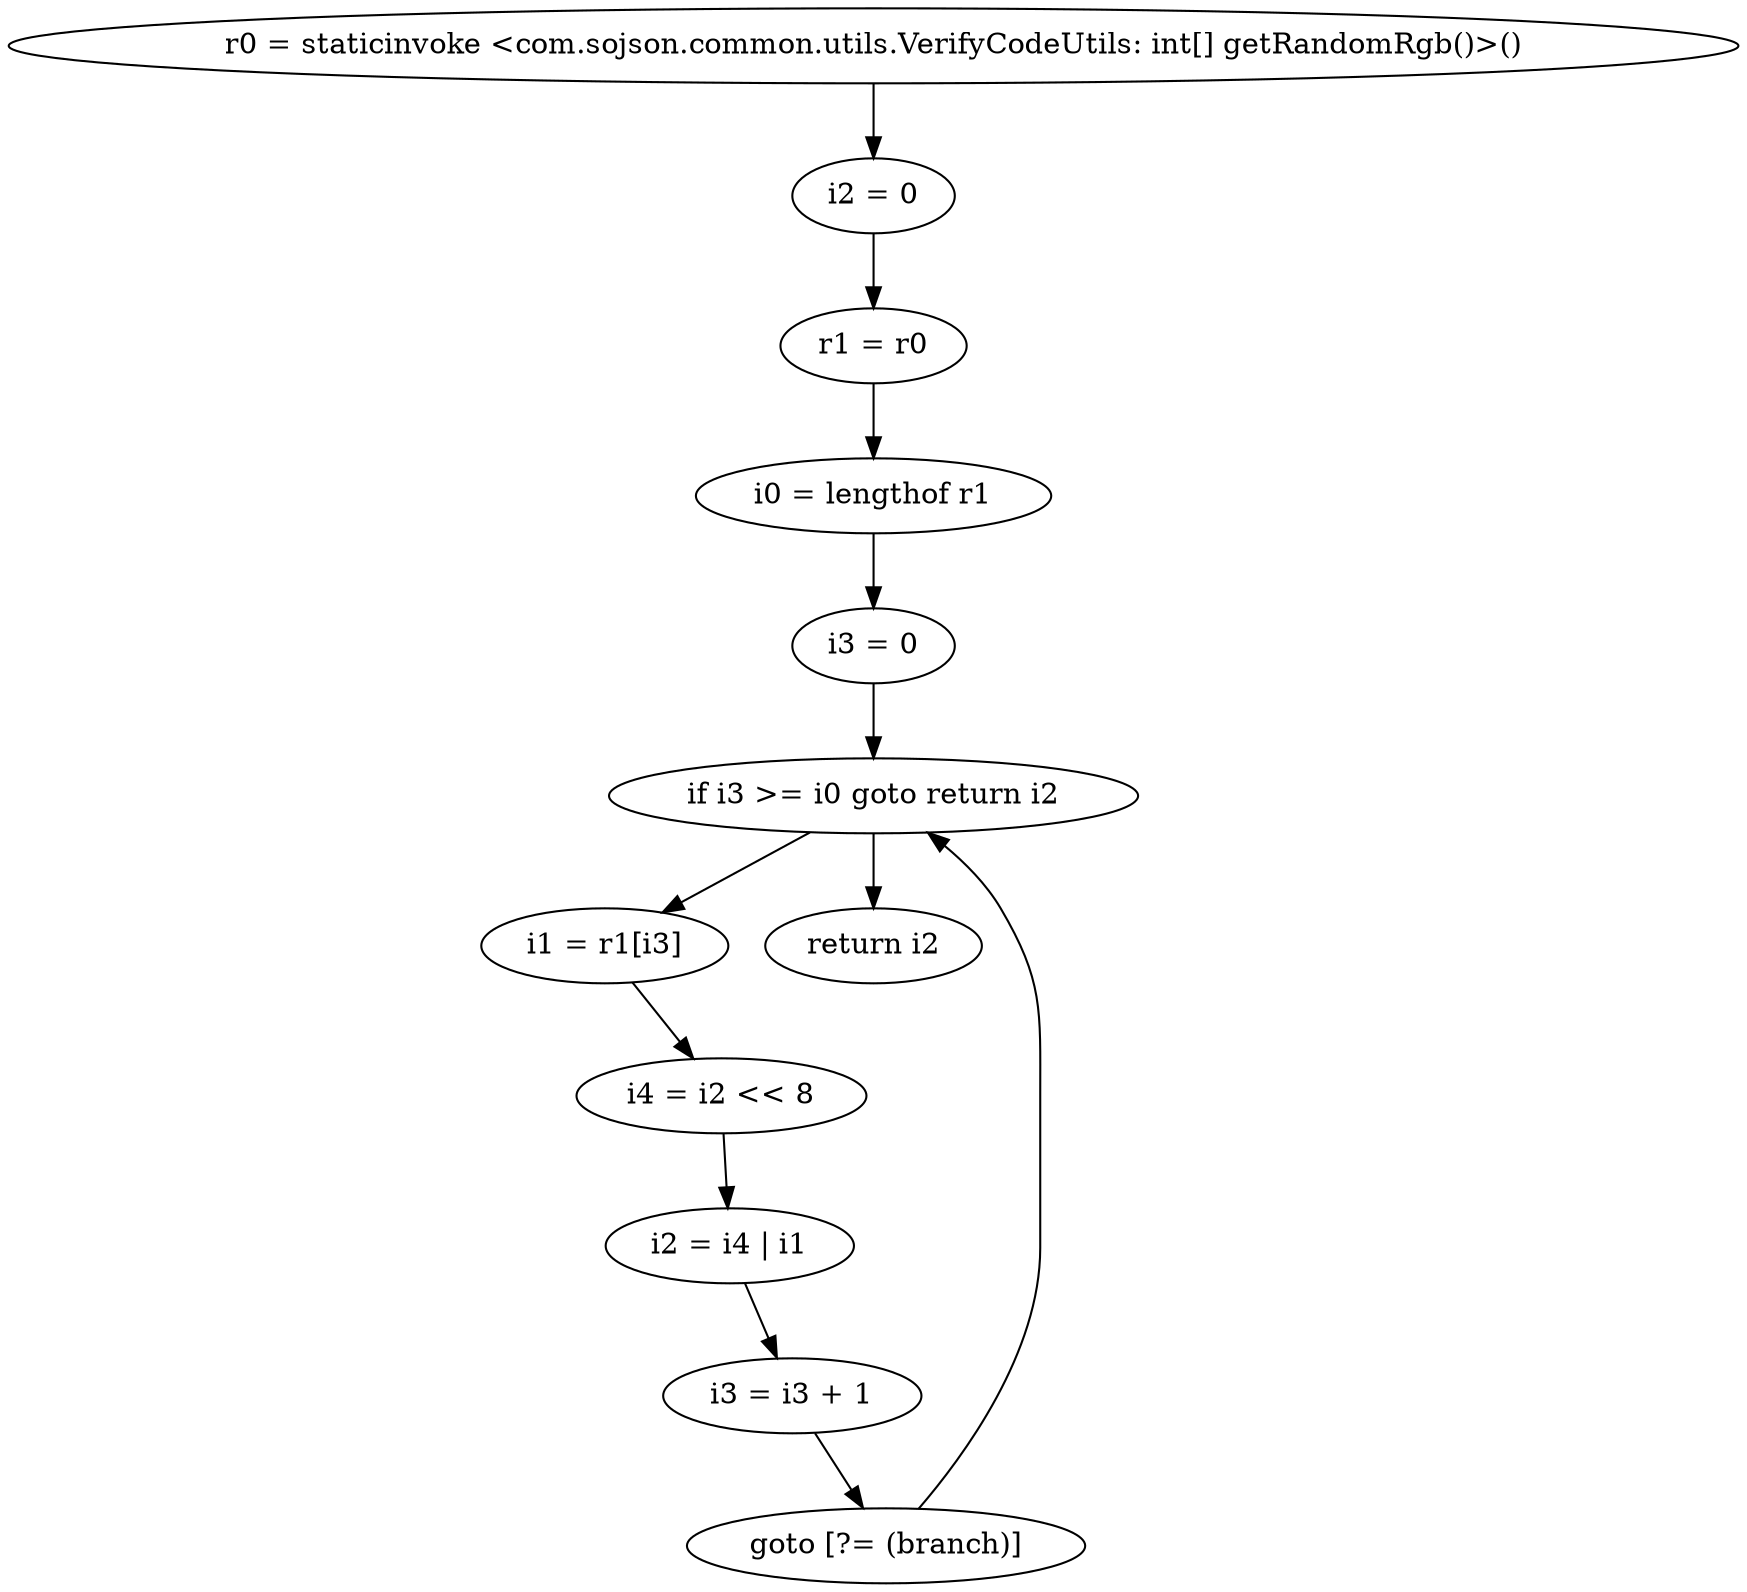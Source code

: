 digraph "unitGraph" {
    "r0 = staticinvoke <com.sojson.common.utils.VerifyCodeUtils: int[] getRandomRgb()>()"
    "i2 = 0"
    "r1 = r0"
    "i0 = lengthof r1"
    "i3 = 0"
    "if i3 >= i0 goto return i2"
    "i1 = r1[i3]"
    "i4 = i2 << 8"
    "i2 = i4 | i1"
    "i3 = i3 + 1"
    "goto [?= (branch)]"
    "return i2"
    "r0 = staticinvoke <com.sojson.common.utils.VerifyCodeUtils: int[] getRandomRgb()>()"->"i2 = 0";
    "i2 = 0"->"r1 = r0";
    "r1 = r0"->"i0 = lengthof r1";
    "i0 = lengthof r1"->"i3 = 0";
    "i3 = 0"->"if i3 >= i0 goto return i2";
    "if i3 >= i0 goto return i2"->"i1 = r1[i3]";
    "if i3 >= i0 goto return i2"->"return i2";
    "i1 = r1[i3]"->"i4 = i2 << 8";
    "i4 = i2 << 8"->"i2 = i4 | i1";
    "i2 = i4 | i1"->"i3 = i3 + 1";
    "i3 = i3 + 1"->"goto [?= (branch)]";
    "goto [?= (branch)]"->"if i3 >= i0 goto return i2";
}
